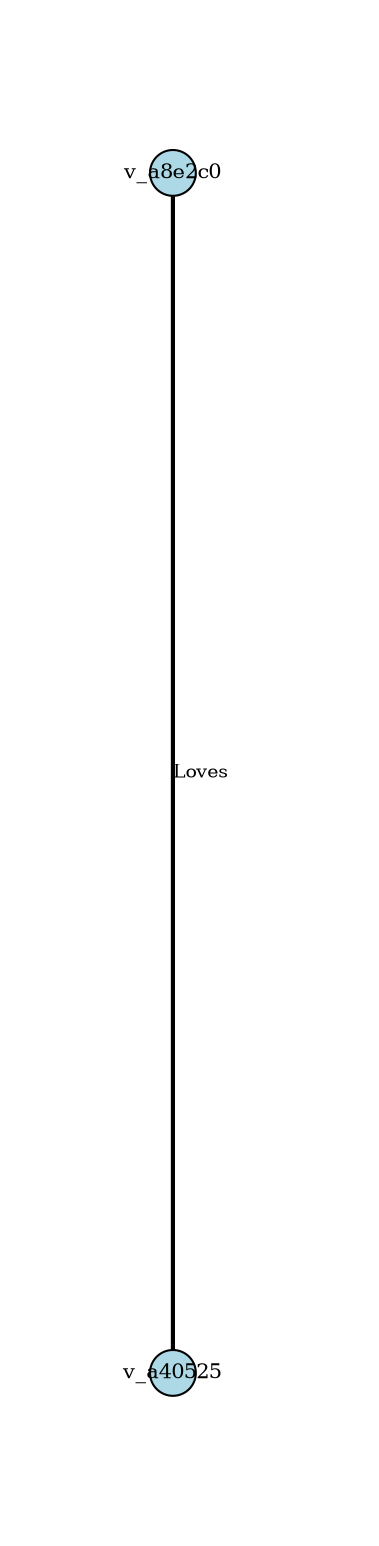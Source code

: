 graph EG {
    // FIXED: Improved spacing parameters for EG diagrams to prevent overlaps
    rankdir=TB;         // Top-to-bottom for natural cut nesting
    overlap=false;      // Prevent overlaps (EG requirement)
    splines=true;       // Enable curved edge routing
    nodesep=3.0;        // Large node separation for visual discrimination
    ranksep=2.5;        // Large rank separation between levels
    margin=0.5;         // Graph margin
    pad="0.5,0.5";      // Additional padding around graph
    sep="+25";          // Minimum separation between elements
    esep="+15";         // Edge separation from nodes
    concentrate=false;  // Prevent edge concentration
    packmode="clust";   // Better cluster packing
    node [shape=circle, width=0.3, height=0.3, fixedsize=true];
    edge [arrowhead=none, minlen=3];  // Minimum edge length for spacing

  
  // Default node styling with proper sizing
  node [shape=circle, style=filled, fillcolor=lightblue, fontsize=10];
  edge [fontsize=9, labeldistance=1.5, labelangle=0];

  v_a8e2c0f9 [label=v_a8e2c0, width=0.30, height=0.30, fixedsize=true];
  v_a40525a8 [label=v_a40525, width=0.30, height=0.30, fixedsize=true];

  v_a8e2c0f9 -- v_a40525a8 [label="Loves", style=bold];

}